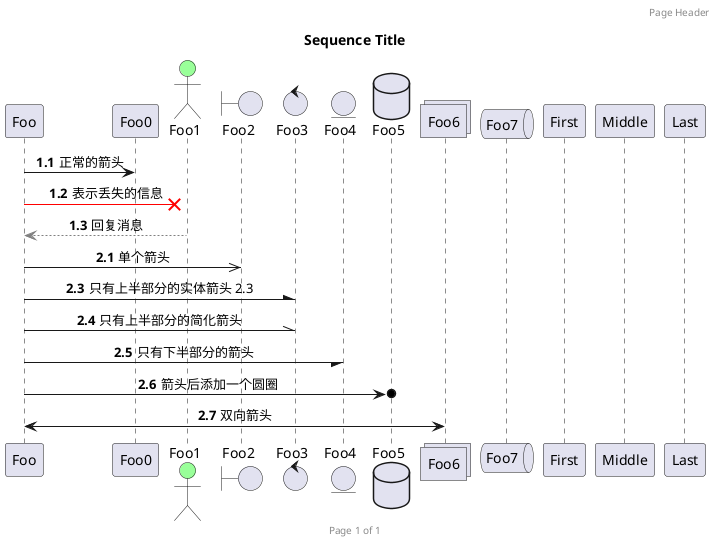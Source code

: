 @startuml
'页眉'
header Page Header
'页脚'
footer Page %page% of %lastpage%
'标题'

title Sequence Title

participant Foo
participant Foo0
actor       Foo1 #99FF99
boundary    Foo2
control     Foo3
entity      Foo4
database    Foo5
collections Foo6
queue       Foo7
participant Last            order 30
participant Middle          order 20
participant First           order 10

skinparam sequenceMessageAlign center

'使用autonumber自动对消息编号, autonumber [start ] [step] [style]'
autonumber 1.1 "<b>[0]"
Foo -> Foo0 : 正常的箭头
'修改箭头颜色'
Foo -[#red]>x  Foo1 : 表示丢失的信息
Foo1 -[#grey]-> Foo : 回复消息

'增加第一个数字 inc A'
autonumber inc A
Foo ->> Foo2 : 单个箭头
'增加第二个数字 inc B'
autonumber inc B
'在消息体上，使用用 %autonumber% 读取当前的序号'
Foo -\ Foo3 : 只有上半部分的实体箭头 %autonumber%
Foo -\\ Foo3 :  只有上半部分的简化箭头
Foo -/ Foo4 : 只有下半部分的箭头

Foo ->o Foo5 : 箭头后添加一个圆圈
Foo <-> Foo6 : 双向箭头

@enduml